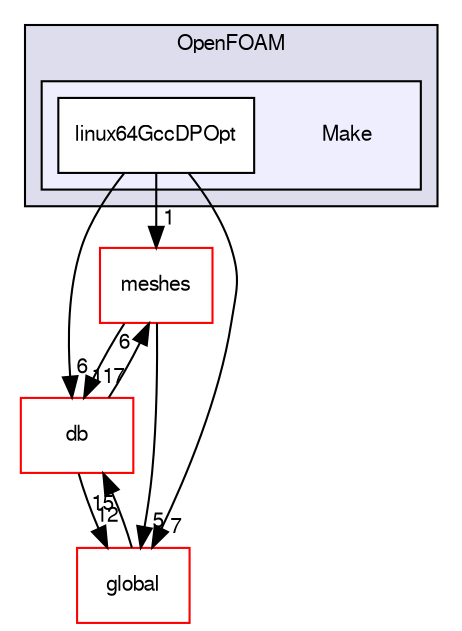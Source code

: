 digraph "src/OpenFOAM/Make" {
  bgcolor=transparent;
  compound=true
  node [ fontsize="10", fontname="FreeSans"];
  edge [ labelfontsize="10", labelfontname="FreeSans"];
  subgraph clusterdir_c5473ff19b20e6ec4dfe5c310b3778a8 {
    graph [ bgcolor="#ddddee", pencolor="black", label="OpenFOAM" fontname="FreeSans", fontsize="10", URL="dir_c5473ff19b20e6ec4dfe5c310b3778a8.html"]
  subgraph clusterdir_81c4dc27448d781d52ff1685c0e8724c {
    graph [ bgcolor="#eeeeff", pencolor="black", label="" URL="dir_81c4dc27448d781d52ff1685c0e8724c.html"];
    dir_81c4dc27448d781d52ff1685c0e8724c [shape=plaintext label="Make"];
    dir_103b352228d81922299514c05d97e1f3 [shape=box label="linux64GccDPOpt" color="black" fillcolor="white" style="filled" URL="dir_103b352228d81922299514c05d97e1f3.html"];
  }
  }
  dir_aa2423979fb45fc41c393a5db370ab21 [shape=box label="meshes" color="red" URL="dir_aa2423979fb45fc41c393a5db370ab21.html"];
  dir_63c634f7a7cfd679ac26c67fb30fc32f [shape=box label="db" color="red" URL="dir_63c634f7a7cfd679ac26c67fb30fc32f.html"];
  dir_8583492183f4d27c76555f8f333dd07b [shape=box label="global" color="red" URL="dir_8583492183f4d27c76555f8f333dd07b.html"];
  dir_103b352228d81922299514c05d97e1f3->dir_aa2423979fb45fc41c393a5db370ab21 [headlabel="1", labeldistance=1.5 headhref="dir_001971_002059.html"];
  dir_103b352228d81922299514c05d97e1f3->dir_63c634f7a7cfd679ac26c67fb30fc32f [headlabel="6", labeldistance=1.5 headhref="dir_001971_001787.html"];
  dir_103b352228d81922299514c05d97e1f3->dir_8583492183f4d27c76555f8f333dd07b [headlabel="7", labeldistance=1.5 headhref="dir_001971_001932.html"];
  dir_aa2423979fb45fc41c393a5db370ab21->dir_63c634f7a7cfd679ac26c67fb30fc32f [headlabel="117", labeldistance=1.5 headhref="dir_002059_001787.html"];
  dir_aa2423979fb45fc41c393a5db370ab21->dir_8583492183f4d27c76555f8f333dd07b [headlabel="5", labeldistance=1.5 headhref="dir_002059_001932.html"];
  dir_63c634f7a7cfd679ac26c67fb30fc32f->dir_aa2423979fb45fc41c393a5db370ab21 [headlabel="6", labeldistance=1.5 headhref="dir_001787_002059.html"];
  dir_63c634f7a7cfd679ac26c67fb30fc32f->dir_8583492183f4d27c76555f8f333dd07b [headlabel="12", labeldistance=1.5 headhref="dir_001787_001932.html"];
  dir_8583492183f4d27c76555f8f333dd07b->dir_63c634f7a7cfd679ac26c67fb30fc32f [headlabel="15", labeldistance=1.5 headhref="dir_001932_001787.html"];
}
